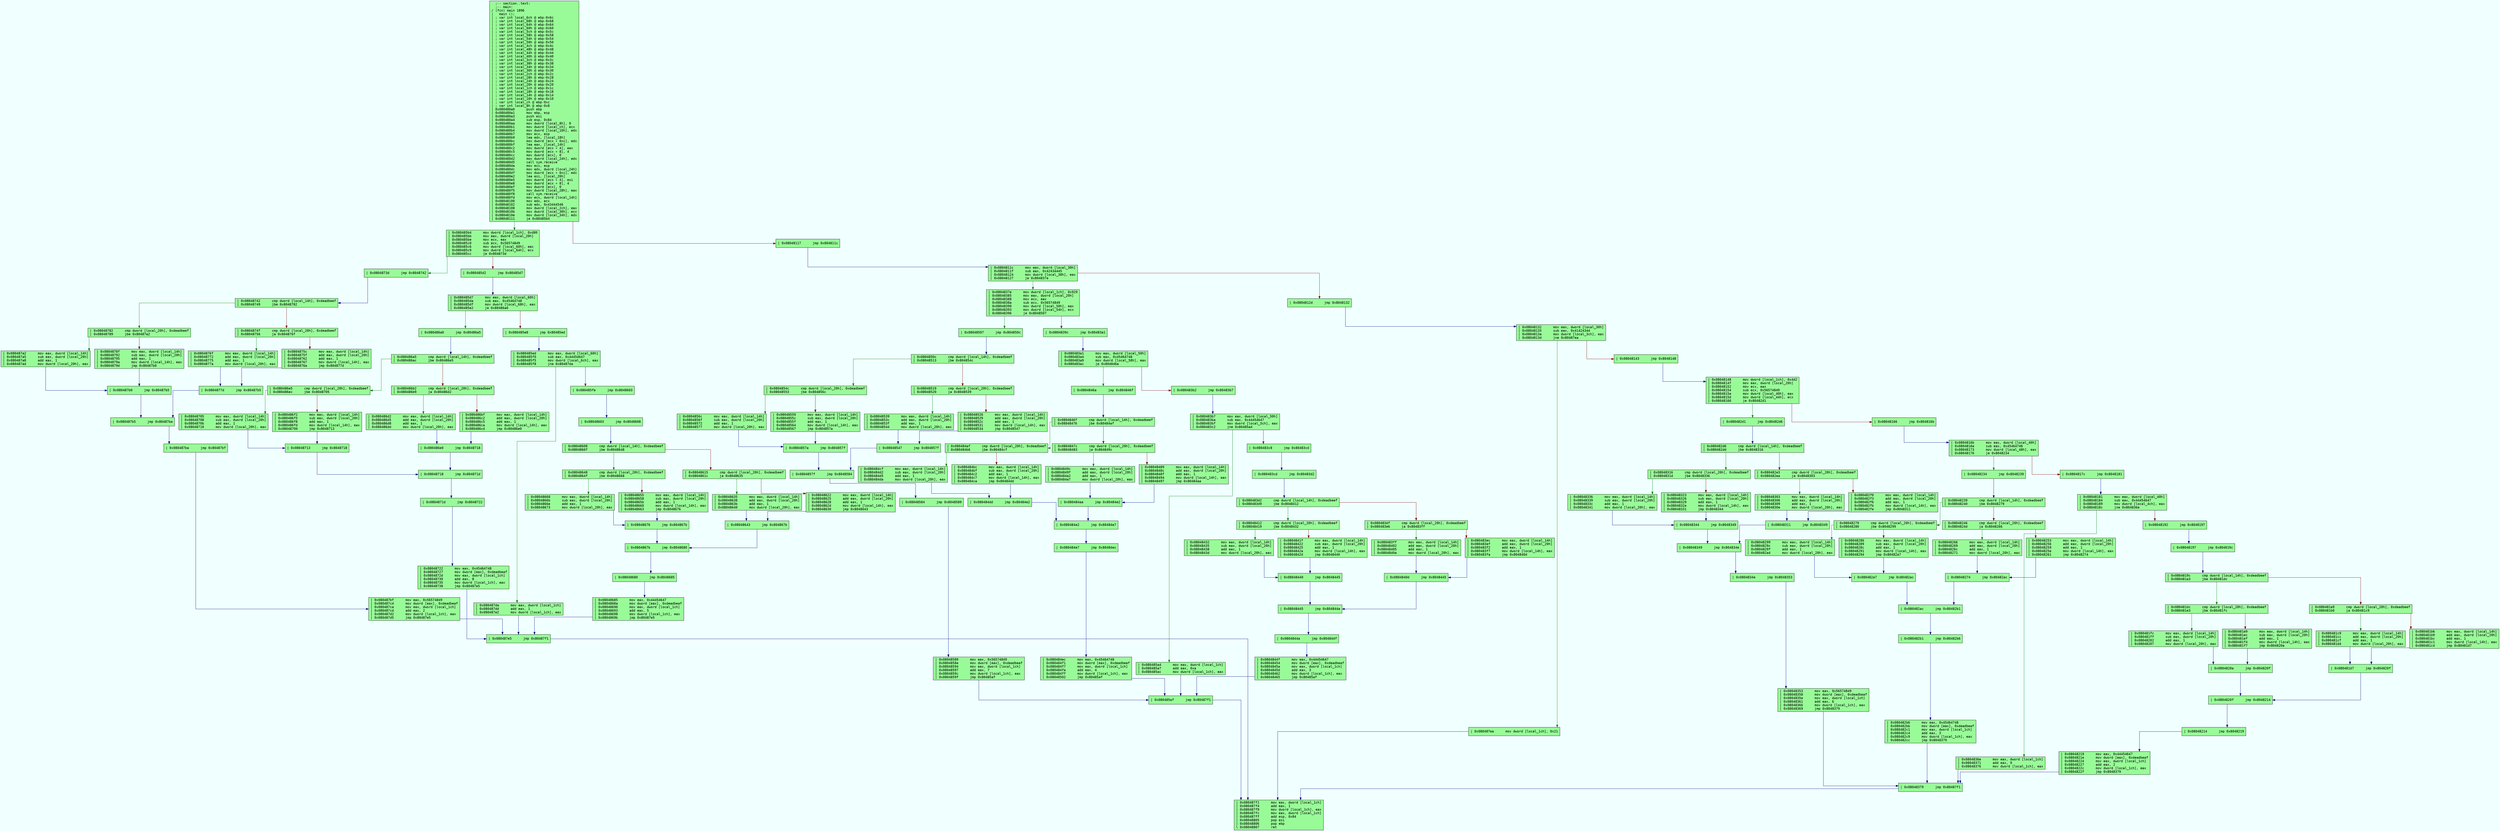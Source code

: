 digraph code {
	graph [bgcolor=azure fontsize=8 fontname="Courier" splines="ortho"];
	node [fillcolor=gray style=filled shape=box];
	edge [arrowhead="normal"];
	"0x080480a0" -> "0x080485b4" [color="#007f00"];
	"0x080480a0" -> "0x08048117" [color="#7f0000"];
	"0x080480a0" [URL="main/0x080480a0", fillcolor="palegreen",color="black", fontname="Courier",label="  ;-- section..text:\l  ;-- main:\l/ (fcn) main 1896\l|   main ();\l| ; var int local_6ch @ ebp-0x6c\l| ; var int local_68h @ ebp-0x68\l| ; var int local_64h @ ebp-0x64\l| ; var int local_60h @ ebp-0x60\l| ; var int local_5ch @ ebp-0x5c\l| ; var int local_58h @ ebp-0x58\l| ; var int local_54h @ ebp-0x54\l| ; var int local_50h @ ebp-0x50\l| ; var int local_4ch @ ebp-0x4c\l| ; var int local_48h @ ebp-0x48\l| ; var int local_44h @ ebp-0x44\l| ; var int local_40h @ ebp-0x40\l| ; var int local_3ch @ ebp-0x3c\l| ; var int local_38h @ ebp-0x38\l| ; var int local_34h @ ebp-0x34\l| ; var int local_30h @ ebp-0x30\l| ; var int local_2ch @ ebp-0x2c\l| ; var int local_28h @ ebp-0x28\l| ; var int local_24h @ ebp-0x24\l| ; var int local_20h @ ebp-0x20\l| ; var int local_1ch @ ebp-0x1c\l| ; var int local_18h @ ebp-0x18\l| ; var int local_14h @ ebp-0x14\l| ; var int local_10h @ ebp-0x10\l| ; var int local_ch @ ebp-0xc\l| ; var int local_8h @ ebp-0x8\l| 0x080480a0      push ebp\l| 0x080480a1      mov ebp, esp\l| 0x080480a3      push esi\l| 0x080480a4      sub esp, 0x84\l| 0x080480aa      mov dword [local_8h], 0\l| 0x080480b1      mov dword [local_ch], ecx\l| 0x080480b4      mov dword [local_10h], edx\l| 0x080480b7      mov ecx, esp\l| 0x080480b9      lea edx, [local_18h]\l| 0x080480bc      mov dword [ecx + 0xc], edx\l| 0x080480bf      lea eax, [local_14h]\l| 0x080480c2      mov dword [ecx + 4], eax\l| 0x080480c5      mov dword [ecx + 8], 4\l| 0x080480cc      mov dword [ecx], 0\l| 0x080480d2      mov dword [local_24h], edx\l| 0x080480d5      call sym.receive\l| 0x080480da      mov ecx, esp\l| 0x080480dc      mov edx, dword [local_24h]\l| 0x080480df      mov dword [ecx + 0xc], edx\l| 0x080480e2      lea esi, [local_20h]\l| 0x080480e5      mov dword [ecx + 4], esi\l| 0x080480e8      mov dword [ecx + 8], 4\l| 0x080480ef      mov dword [ecx], 0\l| 0x080480f5      mov dword [local_28h], eax\l| 0x080480f8      call sym.receive\l| 0x080480fd      mov ecx, dword [local_14h]\l| 0x08048100      mov edx, ecx\l| 0x08048102      sub edx, 0x43444546\l| 0x08048108      mov dword [local_2ch], eax\l| 0x0804810b      mov dword [local_30h], ecx\l| 0x0804810e      mov dword [local_34h], edx\l| 0x08048111      je 0x80485b4\l"]
	"0x08048117" -> "0x0804811c" [color="#00007f"];
	"0x08048117" [URL="main/0x08048117", fillcolor="palegreen",color="black", fontname="Courier",label="| 0x08048117      jmp 0x804811c\l"]
	"0x0804811c" -> "0x0804837e" [color="#007f00"];
	"0x0804811c" -> "0x0804812d" [color="#7f0000"];
	"0x0804811c" [URL="main/0x0804811c", fillcolor="palegreen",color="black", fontname="Courier",label="| 0x0804811c      mov eax, dword [local_30h]\l| 0x0804811f      sub eax, 0x42434445\l| 0x08048124      mov dword [local_38h], eax\l| 0x08048127      je 0x804837e\l"]
	"0x0804812d" -> "0x08048132" [color="#00007f"];
	"0x0804812d" [URL="main/0x0804812d", fillcolor="palegreen",color="black", fontname="Courier",label="| 0x0804812d      jmp 0x8048132\l"]
	"0x08048132" -> "0x080487ea" [color="#007f00"];
	"0x08048132" -> "0x08048143" [color="#7f0000"];
	"0x08048132" [URL="main/0x08048132", fillcolor="palegreen",color="black", fontname="Courier",label="| 0x08048132      mov eax, dword [local_30h]\l| 0x08048135      sub eax, 0x41424344\l| 0x0804813a      mov dword [local_3ch], eax\l| 0x0804813d      jne 0x80487ea\l"]
	"0x08048143" -> "0x08048148" [color="#00007f"];
	"0x08048143" [URL="main/0x08048143", fillcolor="palegreen",color="black", fontname="Courier",label="| 0x08048143      jmp 0x8048148\l"]
	"0x08048148" -> "0x080482d1" [color="#007f00"];
	"0x08048148" -> "0x08048166" [color="#7f0000"];
	"0x08048148" [URL="main/0x08048148", fillcolor="palegreen",color="black", fontname="Courier",label="| 0x08048148      mov dword [local_1ch], 0x4d2\l| 0x0804814f      mov eax, dword [local_20h]\l| 0x08048152      mov ecx, eax\l| 0x08048154      sub ecx, 0x56574849\l| 0x0804815a      mov dword [local_40h], eax\l| 0x0804815d      mov dword [local_44h], ecx\l| 0x08048160      je 0x80482d1\l"]
	"0x08048166" -> "0x0804816b" [color="#00007f"];
	"0x08048166" [URL="main/0x08048166", fillcolor="palegreen",color="black", fontname="Courier",label="| 0x08048166      jmp 0x804816b\l"]
	"0x0804816b" -> "0x08048234" [color="#007f00"];
	"0x0804816b" -> "0x0804817c" [color="#7f0000"];
	"0x0804816b" [URL="main/0x0804816b", fillcolor="palegreen",color="black", fontname="Courier",label="| 0x0804816b      mov eax, dword [local_40h]\l| 0x0804816e      sub eax, 0x45464748\l| 0x08048173      mov dword [local_48h], eax\l| 0x08048176      je 0x8048234\l"]
	"0x0804817c" -> "0x08048181" [color="#00007f"];
	"0x0804817c" [URL="main/0x0804817c", fillcolor="palegreen",color="black", fontname="Courier",label="| 0x0804817c      jmp 0x8048181\l"]
	"0x08048181" -> "0x0804836e" [color="#007f00"];
	"0x08048181" -> "0x08048192" [color="#7f0000"];
	"0x08048181" [URL="main/0x08048181", fillcolor="palegreen",color="black", fontname="Courier",label="| 0x08048181      mov eax, dword [local_40h]\l| 0x08048184      sub eax, 0x44454647\l| 0x08048189      mov dword [local_4ch], eax\l| 0x0804818c      jne 0x804836e\l"]
	"0x08048192" -> "0x08048197" [color="#00007f"];
	"0x08048192" [URL="main/0x08048192", fillcolor="palegreen",color="black", fontname="Courier",label="| 0x08048192      jmp 0x8048197\l"]
	"0x08048197" -> "0x0804819c" [color="#00007f"];
	"0x08048197" [URL="main/0x08048197", fillcolor="palegreen",color="black", fontname="Courier",label="| 0x08048197      jmp 0x804819c\l"]
	"0x0804819c" -> "0x080481dc" [color="#007f00"];
	"0x0804819c" -> "0x080481a9" [color="#7f0000"];
	"0x0804819c" [URL="main/0x0804819c", fillcolor="palegreen",color="black", fontname="Courier",label="| 0x0804819c      cmp dword [local_14h], 0xdeadbeef\l| 0x080481a3      jbe 0x80481dc\l"]
	"0x080481a9" -> "0x080481c9" [color="#007f00"];
	"0x080481a9" -> "0x080481b6" [color="#7f0000"];
	"0x080481a9" [URL="main/0x080481a9", fillcolor="palegreen",color="black", fontname="Courier",label="| 0x080481a9      cmp dword [local_20h], 0xdeadbeef\l| 0x080481b0      ja 0x80481c9\l"]
	"0x080481b6" -> "0x080481d7" [color="#00007f"];
	"0x080481b6" [URL="main/0x080481b6", fillcolor="palegreen",color="black", fontname="Courier",label="| 0x080481b6      mov eax, dword [local_14h]\l| 0x080481b9      add eax, dword [local_20h]\l| 0x080481bc      add eax, 1\l| 0x080481c1      mov dword [local_14h], eax\l| 0x080481c4      jmp 0x80481d7\l"]
	"0x080481c9" -> "0x080481d7" [color="#00007f"];
	"0x080481c9" [URL="main/0x080481c9", fillcolor="palegreen",color="black", fontname="Courier",label="| 0x080481c9      mov eax, dword [local_14h]\l| 0x080481cc      add eax, dword [local_20h]\l| 0x080481cf      add eax, 1\l| 0x080481d4      mov dword [local_20h], eax\l"]
	"0x080481d7" -> "0x0804820f" [color="#00007f"];
	"0x080481d7" [URL="main/0x080481d7", fillcolor="palegreen",color="black", fontname="Courier",label="| 0x080481d7      jmp 0x804820f\l"]
	"0x080481dc" -> "0x080481fc" [color="#007f00"];
	"0x080481dc" -> "0x080481e9" [color="#7f0000"];
	"0x080481dc" [URL="main/0x080481dc", fillcolor="palegreen",color="black", fontname="Courier",label="| 0x080481dc      cmp dword [local_20h], 0xdeadbeef\l| 0x080481e3      jbe 0x80481fc\l"]
	"0x080481e9" -> "0x0804820a" [color="#00007f"];
	"0x080481e9" [URL="main/0x080481e9", fillcolor="palegreen",color="black", fontname="Courier",label="| 0x080481e9      mov eax, dword [local_14h]\l| 0x080481ec      sub eax, dword [local_20h]\l| 0x080481ef      add eax, 1\l| 0x080481f4      mov dword [local_14h], eax\l| 0x080481f7      jmp 0x804820a\l"]
	"0x080481fc" -> "0x0804820a" [color="#00007f"];
	"0x080481fc" [URL="main/0x080481fc", fillcolor="palegreen",color="black", fontname="Courier",label="| 0x080481fc      mov eax, dword [local_14h]\l| 0x080481ff      sub eax, dword [local_20h]\l| 0x08048202      add eax, 1\l| 0x08048207      mov dword [local_20h], eax\l"]
	"0x0804820a" -> "0x0804820f" [color="#00007f"];
	"0x0804820a" [URL="main/0x0804820a", fillcolor="palegreen",color="black", fontname="Courier",label="| 0x0804820a      jmp 0x804820f\l"]
	"0x0804820f" -> "0x08048214" [color="#00007f"];
	"0x0804820f" [URL="main/0x0804820f", fillcolor="palegreen",color="black", fontname="Courier",label="| 0x0804820f      jmp 0x8048214\l"]
	"0x08048214" -> "0x08048219" [color="#00007f"];
	"0x08048214" [URL="main/0x08048214", fillcolor="palegreen",color="black", fontname="Courier",label="| 0x08048214      jmp 0x8048219\l"]
	"0x08048219" -> "0x08048379" [color="#00007f"];
	"0x08048219" [URL="main/0x08048219", fillcolor="palegreen",color="black", fontname="Courier",label="| 0x08048219      mov eax, 0x44454647\l| 0x0804821e      mov dword [eax], 0xdeadbeaf\l| 0x08048224      mov eax, dword [local_1ch]\l| 0x08048227      add eax, 2\l| 0x0804822c      mov dword [local_1ch], eax\l| 0x0804822f      jmp 0x8048379\l"]
	"0x08048234" -> "0x08048239" [color="#00007f"];
	"0x08048234" [URL="main/0x08048234", fillcolor="palegreen",color="black", fontname="Courier",label="| 0x08048234      jmp 0x8048239\l"]
	"0x08048239" -> "0x08048279" [color="#007f00"];
	"0x08048239" -> "0x08048246" [color="#7f0000"];
	"0x08048239" [URL="main/0x08048239", fillcolor="palegreen",color="black", fontname="Courier",label="| 0x08048239      cmp dword [local_14h], 0xdeadbeef\l| 0x08048240      jbe 0x8048279\l"]
	"0x08048246" -> "0x08048266" [color="#007f00"];
	"0x08048246" -> "0x08048253" [color="#7f0000"];
	"0x08048246" [URL="main/0x08048246", fillcolor="palegreen",color="black", fontname="Courier",label="| 0x08048246      cmp dword [local_20h], 0xdeadbeef\l| 0x0804824d      ja 0x8048266\l"]
	"0x08048253" -> "0x08048274" [color="#00007f"];
	"0x08048253" [URL="main/0x08048253", fillcolor="palegreen",color="black", fontname="Courier",label="| 0x08048253      mov eax, dword [local_14h]\l| 0x08048256      add eax, dword [local_20h]\l| 0x08048259      add eax, 1\l| 0x0804825e      mov dword [local_14h], eax\l| 0x08048261      jmp 0x8048274\l"]
	"0x08048266" -> "0x08048274" [color="#00007f"];
	"0x08048266" [URL="main/0x08048266", fillcolor="palegreen",color="black", fontname="Courier",label="| 0x08048266      mov eax, dword [local_14h]\l| 0x08048269      add eax, dword [local_20h]\l| 0x0804826c      add eax, 1\l| 0x08048271      mov dword [local_20h], eax\l"]
	"0x08048274" -> "0x080482ac" [color="#00007f"];
	"0x08048274" [URL="main/0x08048274", fillcolor="palegreen",color="black", fontname="Courier",label="| 0x08048274      jmp 0x80482ac\l"]
	"0x08048279" -> "0x08048299" [color="#007f00"];
	"0x08048279" -> "0x08048286" [color="#7f0000"];
	"0x08048279" [URL="main/0x08048279", fillcolor="palegreen",color="black", fontname="Courier",label="| 0x08048279      cmp dword [local_20h], 0xdeadbeef\l| 0x08048280      jbe 0x8048299\l"]
	"0x08048286" -> "0x080482a7" [color="#00007f"];
	"0x08048286" [URL="main/0x08048286", fillcolor="palegreen",color="black", fontname="Courier",label="| 0x08048286      mov eax, dword [local_14h]\l| 0x08048289      sub eax, dword [local_20h]\l| 0x0804828c      add eax, 1\l| 0x08048291      mov dword [local_14h], eax\l| 0x08048294      jmp 0x80482a7\l"]
	"0x08048299" -> "0x080482a7" [color="#00007f"];
	"0x08048299" [URL="main/0x08048299", fillcolor="palegreen",color="black", fontname="Courier",label="| 0x08048299      mov eax, dword [local_14h]\l| 0x0804829c      sub eax, dword [local_20h]\l| 0x0804829f      add eax, 1\l| 0x080482a4      mov dword [local_20h], eax\l"]
	"0x080482a7" -> "0x080482ac" [color="#00007f"];
	"0x080482a7" [URL="main/0x080482a7", fillcolor="palegreen",color="black", fontname="Courier",label="| 0x080482a7      jmp 0x80482ac\l"]
	"0x080482ac" -> "0x080482b1" [color="#00007f"];
	"0x080482ac" [URL="main/0x080482ac", fillcolor="palegreen",color="black", fontname="Courier",label="| 0x080482ac      jmp 0x80482b1\l"]
	"0x080482b1" -> "0x080482b6" [color="#00007f"];
	"0x080482b1" [URL="main/0x080482b1", fillcolor="palegreen",color="black", fontname="Courier",label="| 0x080482b1      jmp 0x80482b6\l"]
	"0x080482b6" -> "0x08048379" [color="#00007f"];
	"0x080482b6" [URL="main/0x080482b6", fillcolor="palegreen",color="black", fontname="Courier",label="| 0x080482b6      mov eax, 0x45464748\l| 0x080482bb      mov dword [eax], 0xdeadbeaf\l| 0x080482c1      mov eax, dword [local_1ch]\l| 0x080482c4      add eax, 3\l| 0x080482c9      mov dword [local_1ch], eax\l| 0x080482cc      jmp 0x8048379\l"]
	"0x080482d1" -> "0x080482d6" [color="#00007f"];
	"0x080482d1" [URL="main/0x080482d1", fillcolor="palegreen",color="black", fontname="Courier",label="| 0x080482d1      jmp 0x80482d6\l"]
	"0x080482d6" -> "0x08048316" [color="#007f00"];
	"0x080482d6" -> "0x080482e3" [color="#7f0000"];
	"0x080482d6" [URL="main/0x080482d6", fillcolor="palegreen",color="black", fontname="Courier",label="| 0x080482d6      cmp dword [local_14h], 0xdeadbeef\l| 0x080482dd      jbe 0x8048316\l"]
	"0x080482e3" -> "0x08048303" [color="#007f00"];
	"0x080482e3" -> "0x080482f0" [color="#7f0000"];
	"0x080482e3" [URL="main/0x080482e3", fillcolor="palegreen",color="black", fontname="Courier",label="| 0x080482e3      cmp dword [local_20h], 0xdeadbeef\l| 0x080482ea      ja 0x8048303\l"]
	"0x080482f0" -> "0x08048311" [color="#00007f"];
	"0x080482f0" [URL="main/0x080482f0", fillcolor="palegreen",color="black", fontname="Courier",label="| 0x080482f0      mov eax, dword [local_14h]\l| 0x080482f3      add eax, dword [local_20h]\l| 0x080482f6      add eax, 1\l| 0x080482fb      mov dword [local_14h], eax\l| 0x080482fe      jmp 0x8048311\l"]
	"0x08048303" -> "0x08048311" [color="#00007f"];
	"0x08048303" [URL="main/0x08048303", fillcolor="palegreen",color="black", fontname="Courier",label="| 0x08048303      mov eax, dword [local_14h]\l| 0x08048306      add eax, dword [local_20h]\l| 0x08048309      add eax, 1\l| 0x0804830e      mov dword [local_20h], eax\l"]
	"0x08048311" -> "0x08048349" [color="#00007f"];
	"0x08048311" [URL="main/0x08048311", fillcolor="palegreen",color="black", fontname="Courier",label="| 0x08048311      jmp 0x8048349\l"]
	"0x08048316" -> "0x08048336" [color="#007f00"];
	"0x08048316" -> "0x08048323" [color="#7f0000"];
	"0x08048316" [URL="main/0x08048316", fillcolor="palegreen",color="black", fontname="Courier",label="| 0x08048316      cmp dword [local_20h], 0xdeadbeef\l| 0x0804831d      jbe 0x8048336\l"]
	"0x08048323" -> "0x08048344" [color="#00007f"];
	"0x08048323" [URL="main/0x08048323", fillcolor="palegreen",color="black", fontname="Courier",label="| 0x08048323      mov eax, dword [local_14h]\l| 0x08048326      sub eax, dword [local_20h]\l| 0x08048329      add eax, 1\l| 0x0804832e      mov dword [local_14h], eax\l| 0x08048331      jmp 0x8048344\l"]
	"0x08048336" -> "0x08048344" [color="#00007f"];
	"0x08048336" [URL="main/0x08048336", fillcolor="palegreen",color="black", fontname="Courier",label="| 0x08048336      mov eax, dword [local_14h]\l| 0x08048339      sub eax, dword [local_20h]\l| 0x0804833c      add eax, 1\l| 0x08048341      mov dword [local_20h], eax\l"]
	"0x08048344" -> "0x08048349" [color="#00007f"];
	"0x08048344" [URL="main/0x08048344", fillcolor="palegreen",color="black", fontname="Courier",label="| 0x08048344      jmp 0x8048349\l"]
	"0x08048349" -> "0x0804834e" [color="#00007f"];
	"0x08048349" [URL="main/0x08048349", fillcolor="palegreen",color="black", fontname="Courier",label="| 0x08048349      jmp 0x804834e\l"]
	"0x0804834e" -> "0x08048353" [color="#00007f"];
	"0x0804834e" [URL="main/0x0804834e", fillcolor="palegreen",color="black", fontname="Courier",label="| 0x0804834e      jmp 0x8048353\l"]
	"0x08048353" -> "0x08048379" [color="#00007f"];
	"0x08048353" [URL="main/0x08048353", fillcolor="palegreen",color="black", fontname="Courier",label="| 0x08048353      mov eax, 0x56574849\l| 0x08048358      mov dword [eax], 0xdeadbeaf\l| 0x0804835e      mov eax, dword [local_1ch]\l| 0x08048361      add eax, 6\l| 0x08048366      mov dword [local_1ch], eax\l| 0x08048369      jmp 0x8048379\l"]
	"0x0804836e" -> "0x08048379" [color="#00007f"];
	"0x0804836e" [URL="main/0x0804836e", fillcolor="palegreen",color="black", fontname="Courier",label="| 0x0804836e      mov eax, dword [local_1ch]\l| 0x08048371      add eax, 9\l| 0x08048376      mov dword [local_1ch], eax\l"]
	"0x08048379" -> "0x080487f1" [color="#00007f"];
	"0x08048379" [URL="main/0x08048379", fillcolor="palegreen",color="black", fontname="Courier",label="| 0x08048379      jmp 0x80487f1\l"]
	"0x0804837e" -> "0x08048507" [color="#007f00"];
	"0x0804837e" -> "0x0804839c" [color="#7f0000"];
	"0x0804837e" [URL="main/0x0804837e", fillcolor="palegreen",color="black", fontname="Courier",label="| 0x0804837e      mov dword [local_1ch], 0x929\l| 0x08048385      mov eax, dword [local_20h]\l| 0x08048388      mov ecx, eax\l| 0x0804838a      sub ecx, 0x56574849\l| 0x08048390      mov dword [local_50h], eax\l| 0x08048393      mov dword [local_54h], ecx\l| 0x08048396      je 0x8048507\l"]
	"0x0804839c" -> "0x080483a1" [color="#00007f"];
	"0x0804839c" [URL="main/0x0804839c", fillcolor="palegreen",color="black", fontname="Courier",label="| 0x0804839c      jmp 0x80483a1\l"]
	"0x080483a1" -> "0x0804846a" [color="#007f00"];
	"0x080483a1" -> "0x080483b2" [color="#7f0000"];
	"0x080483a1" [URL="main/0x080483a1", fillcolor="palegreen",color="black", fontname="Courier",label="| 0x080483a1      mov eax, dword [local_50h]\l| 0x080483a4      sub eax, 0x45464748\l| 0x080483a9      mov dword [local_58h], eax\l| 0x080483ac      je 0x804846a\l"]
	"0x080483b2" -> "0x080483b7" [color="#00007f"];
	"0x080483b2" [URL="main/0x080483b2", fillcolor="palegreen",color="black", fontname="Courier",label="| 0x080483b2      jmp 0x80483b7\l"]
	"0x080483b7" -> "0x080485a4" [color="#007f00"];
	"0x080483b7" -> "0x080483c8" [color="#7f0000"];
	"0x080483b7" [URL="main/0x080483b7", fillcolor="palegreen",color="black", fontname="Courier",label="| 0x080483b7      mov eax, dword [local_50h]\l| 0x080483ba      sub eax, 0x44454647\l| 0x080483bf      mov dword [local_5ch], eax\l| 0x080483c2      jne 0x80485a4\l"]
	"0x080483c8" -> "0x080483cd" [color="#00007f"];
	"0x080483c8" [URL="main/0x080483c8", fillcolor="palegreen",color="black", fontname="Courier",label="| 0x080483c8      jmp 0x80483cd\l"]
	"0x080483cd" -> "0x080483d2" [color="#00007f"];
	"0x080483cd" [URL="main/0x080483cd", fillcolor="palegreen",color="black", fontname="Courier",label="| 0x080483cd      jmp 0x80483d2\l"]
	"0x080483d2" -> "0x08048412" [color="#007f00"];
	"0x080483d2" -> "0x080483df" [color="#7f0000"];
	"0x080483d2" [URL="main/0x080483d2", fillcolor="palegreen",color="black", fontname="Courier",label="| 0x080483d2      cmp dword [local_14h], 0xdeadbeef\l| 0x080483d9      jbe 0x8048412\l"]
	"0x080483df" -> "0x080483ff" [color="#007f00"];
	"0x080483df" -> "0x080483ec" [color="#7f0000"];
	"0x080483df" [URL="main/0x080483df", fillcolor="palegreen",color="black", fontname="Courier",label="| 0x080483df      cmp dword [local_20h], 0xdeadbeef\l| 0x080483e6      ja 0x80483ff\l"]
	"0x080483ec" -> "0x0804840d" [color="#00007f"];
	"0x080483ec" [URL="main/0x080483ec", fillcolor="palegreen",color="black", fontname="Courier",label="| 0x080483ec      mov eax, dword [local_14h]\l| 0x080483ef      add eax, dword [local_20h]\l| 0x080483f2      add eax, 1\l| 0x080483f7      mov dword [local_14h], eax\l| 0x080483fa      jmp 0x804840d\l"]
	"0x080483ff" -> "0x0804840d" [color="#00007f"];
	"0x080483ff" [URL="main/0x080483ff", fillcolor="palegreen",color="black", fontname="Courier",label="| 0x080483ff      mov eax, dword [local_14h]\l| 0x08048402      add eax, dword [local_20h]\l| 0x08048405      add eax, 1\l| 0x0804840a      mov dword [local_20h], eax\l"]
	"0x0804840d" -> "0x08048445" [color="#00007f"];
	"0x0804840d" [URL="main/0x0804840d", fillcolor="palegreen",color="black", fontname="Courier",label="| 0x0804840d      jmp 0x8048445\l"]
	"0x08048412" -> "0x08048432" [color="#007f00"];
	"0x08048412" -> "0x0804841f" [color="#7f0000"];
	"0x08048412" [URL="main/0x08048412", fillcolor="palegreen",color="black", fontname="Courier",label="| 0x08048412      cmp dword [local_20h], 0xdeadbeef\l| 0x08048419      jbe 0x8048432\l"]
	"0x0804841f" -> "0x08048440" [color="#00007f"];
	"0x0804841f" [URL="main/0x0804841f", fillcolor="palegreen",color="black", fontname="Courier",label="| 0x0804841f      mov eax, dword [local_14h]\l| 0x08048422      sub eax, dword [local_20h]\l| 0x08048425      add eax, 1\l| 0x0804842a      mov dword [local_14h], eax\l| 0x0804842d      jmp 0x8048440\l"]
	"0x08048432" -> "0x08048440" [color="#00007f"];
	"0x08048432" [URL="main/0x08048432", fillcolor="palegreen",color="black", fontname="Courier",label="| 0x08048432      mov eax, dword [local_14h]\l| 0x08048435      sub eax, dword [local_20h]\l| 0x08048438      add eax, 1\l| 0x0804843d      mov dword [local_20h], eax\l"]
	"0x08048440" -> "0x08048445" [color="#00007f"];
	"0x08048440" [URL="main/0x08048440", fillcolor="palegreen",color="black", fontname="Courier",label="| 0x08048440      jmp 0x8048445\l"]
	"0x08048445" -> "0x0804844a" [color="#00007f"];
	"0x08048445" [URL="main/0x08048445", fillcolor="palegreen",color="black", fontname="Courier",label="| 0x08048445      jmp 0x804844a\l"]
	"0x0804844a" -> "0x0804844f" [color="#00007f"];
	"0x0804844a" [URL="main/0x0804844a", fillcolor="palegreen",color="black", fontname="Courier",label="| 0x0804844a      jmp 0x804844f\l"]
	"0x0804844f" -> "0x080485af" [color="#00007f"];
	"0x0804844f" [URL="main/0x0804844f", fillcolor="palegreen",color="black", fontname="Courier",label="| 0x0804844f      mov eax, 0x44454647\l| 0x08048454      mov dword [eax], 0xdeadbeaf\l| 0x0804845a      mov eax, dword [local_1ch]\l| 0x0804845d      add eax, 3\l| 0x08048462      mov dword [local_1ch], eax\l| 0x08048465      jmp 0x80485af\l"]
	"0x0804846a" -> "0x0804846f" [color="#00007f"];
	"0x0804846a" [URL="main/0x0804846a", fillcolor="palegreen",color="black", fontname="Courier",label="| 0x0804846a      jmp 0x804846f\l"]
	"0x0804846f" -> "0x080484af" [color="#007f00"];
	"0x0804846f" -> "0x0804847c" [color="#7f0000"];
	"0x0804846f" [URL="main/0x0804846f", fillcolor="palegreen",color="black", fontname="Courier",label="| 0x0804846f      cmp dword [local_14h], 0xdeadbeef\l| 0x08048476      jbe 0x80484af\l"]
	"0x0804847c" -> "0x0804849c" [color="#007f00"];
	"0x0804847c" -> "0x08048489" [color="#7f0000"];
	"0x0804847c" [URL="main/0x0804847c", fillcolor="palegreen",color="black", fontname="Courier",label="| 0x0804847c      cmp dword [local_20h], 0xdeadbeef\l| 0x08048483      ja 0x804849c\l"]
	"0x08048489" -> "0x080484aa" [color="#00007f"];
	"0x08048489" [URL="main/0x08048489", fillcolor="palegreen",color="black", fontname="Courier",label="| 0x08048489      mov eax, dword [local_14h]\l| 0x0804848c      add eax, dword [local_20h]\l| 0x0804848f      add eax, 1\l| 0x08048494      mov dword [local_14h], eax\l| 0x08048497      jmp 0x80484aa\l"]
	"0x0804849c" -> "0x080484aa" [color="#00007f"];
	"0x0804849c" [URL="main/0x0804849c", fillcolor="palegreen",color="black", fontname="Courier",label="| 0x0804849c      mov eax, dword [local_14h]\l| 0x0804849f      add eax, dword [local_20h]\l| 0x080484a2      add eax, 1\l| 0x080484a7      mov dword [local_20h], eax\l"]
	"0x080484aa" -> "0x080484e2" [color="#00007f"];
	"0x080484aa" [URL="main/0x080484aa", fillcolor="palegreen",color="black", fontname="Courier",label="| 0x080484aa      jmp 0x80484e2\l"]
	"0x080484af" -> "0x080484cf" [color="#007f00"];
	"0x080484af" -> "0x080484bc" [color="#7f0000"];
	"0x080484af" [URL="main/0x080484af", fillcolor="palegreen",color="black", fontname="Courier",label="| 0x080484af      cmp dword [local_20h], 0xdeadbeef\l| 0x080484b6      jbe 0x80484cf\l"]
	"0x080484bc" -> "0x080484dd" [color="#00007f"];
	"0x080484bc" [URL="main/0x080484bc", fillcolor="palegreen",color="black", fontname="Courier",label="| 0x080484bc      mov eax, dword [local_14h]\l| 0x080484bf      sub eax, dword [local_20h]\l| 0x080484c2      add eax, 1\l| 0x080484c7      mov dword [local_14h], eax\l| 0x080484ca      jmp 0x80484dd\l"]
	"0x080484cf" -> "0x080484dd" [color="#00007f"];
	"0x080484cf" [URL="main/0x080484cf", fillcolor="palegreen",color="black", fontname="Courier",label="| 0x080484cf      mov eax, dword [local_14h]\l| 0x080484d2      sub eax, dword [local_20h]\l| 0x080484d5      add eax, 1\l| 0x080484da      mov dword [local_20h], eax\l"]
	"0x080484dd" -> "0x080484e2" [color="#00007f"];
	"0x080484dd" [URL="main/0x080484dd", fillcolor="palegreen",color="black", fontname="Courier",label="| 0x080484dd      jmp 0x80484e2\l"]
	"0x080484e2" -> "0x080484e7" [color="#00007f"];
	"0x080484e2" [URL="main/0x080484e2", fillcolor="palegreen",color="black", fontname="Courier",label="| 0x080484e2      jmp 0x80484e7\l"]
	"0x080484e7" -> "0x080484ec" [color="#00007f"];
	"0x080484e7" [URL="main/0x080484e7", fillcolor="palegreen",color="black", fontname="Courier",label="| 0x080484e7      jmp 0x80484ec\l"]
	"0x080484ec" -> "0x080485af" [color="#00007f"];
	"0x080484ec" [URL="main/0x080484ec", fillcolor="palegreen",color="black", fontname="Courier",label="| 0x080484ec      mov eax, 0x45464748\l| 0x080484f1      mov dword [eax], 0xdeadbeaf\l| 0x080484f7      mov eax, dword [local_1ch]\l| 0x080484fa      add eax, 4\l| 0x080484ff      mov dword [local_1ch], eax\l| 0x08048502      jmp 0x80485af\l"]
	"0x08048507" -> "0x0804850c" [color="#00007f"];
	"0x08048507" [URL="main/0x08048507", fillcolor="palegreen",color="black", fontname="Courier",label="| 0x08048507      jmp 0x804850c\l"]
	"0x0804850c" -> "0x0804854c" [color="#007f00"];
	"0x0804850c" -> "0x08048519" [color="#7f0000"];
	"0x0804850c" [URL="main/0x0804850c", fillcolor="palegreen",color="black", fontname="Courier",label="| 0x0804850c      cmp dword [local_14h], 0xdeadbeef\l| 0x08048513      jbe 0x804854c\l"]
	"0x08048519" -> "0x08048539" [color="#007f00"];
	"0x08048519" -> "0x08048526" [color="#7f0000"];
	"0x08048519" [URL="main/0x08048519", fillcolor="palegreen",color="black", fontname="Courier",label="| 0x08048519      cmp dword [local_20h], 0xdeadbeef\l| 0x08048520      ja 0x8048539\l"]
	"0x08048526" -> "0x08048547" [color="#00007f"];
	"0x08048526" [URL="main/0x08048526", fillcolor="palegreen",color="black", fontname="Courier",label="| 0x08048526      mov eax, dword [local_14h]\l| 0x08048529      add eax, dword [local_20h]\l| 0x0804852c      add eax, 1\l| 0x08048531      mov dword [local_14h], eax\l| 0x08048534      jmp 0x8048547\l"]
	"0x08048539" -> "0x08048547" [color="#00007f"];
	"0x08048539" [URL="main/0x08048539", fillcolor="palegreen",color="black", fontname="Courier",label="| 0x08048539      mov eax, dword [local_14h]\l| 0x0804853c      add eax, dword [local_20h]\l| 0x0804853f      add eax, 1\l| 0x08048544      mov dword [local_20h], eax\l"]
	"0x08048547" -> "0x0804857f" [color="#00007f"];
	"0x08048547" [URL="main/0x08048547", fillcolor="palegreen",color="black", fontname="Courier",label="| 0x08048547      jmp 0x804857f\l"]
	"0x0804854c" -> "0x0804856c" [color="#007f00"];
	"0x0804854c" -> "0x08048559" [color="#7f0000"];
	"0x0804854c" [URL="main/0x0804854c", fillcolor="palegreen",color="black", fontname="Courier",label="| 0x0804854c      cmp dword [local_20h], 0xdeadbeef\l| 0x08048553      jbe 0x804856c\l"]
	"0x08048559" -> "0x0804857a" [color="#00007f"];
	"0x08048559" [URL="main/0x08048559", fillcolor="palegreen",color="black", fontname="Courier",label="| 0x08048559      mov eax, dword [local_14h]\l| 0x0804855c      sub eax, dword [local_20h]\l| 0x0804855f      add eax, 1\l| 0x08048564      mov dword [local_14h], eax\l| 0x08048567      jmp 0x804857a\l"]
	"0x0804856c" -> "0x0804857a" [color="#00007f"];
	"0x0804856c" [URL="main/0x0804856c", fillcolor="palegreen",color="black", fontname="Courier",label="| 0x0804856c      mov eax, dword [local_14h]\l| 0x0804856f      sub eax, dword [local_20h]\l| 0x08048572      add eax, 1\l| 0x08048577      mov dword [local_20h], eax\l"]
	"0x0804857a" -> "0x0804857f" [color="#00007f"];
	"0x0804857a" [URL="main/0x0804857a", fillcolor="palegreen",color="black", fontname="Courier",label="| 0x0804857a      jmp 0x804857f\l"]
	"0x0804857f" -> "0x08048584" [color="#00007f"];
	"0x0804857f" [URL="main/0x0804857f", fillcolor="palegreen",color="black", fontname="Courier",label="| 0x0804857f      jmp 0x8048584\l"]
	"0x08048584" -> "0x08048589" [color="#00007f"];
	"0x08048584" [URL="main/0x08048584", fillcolor="palegreen",color="black", fontname="Courier",label="| 0x08048584      jmp 0x8048589\l"]
	"0x08048589" -> "0x080485af" [color="#00007f"];
	"0x08048589" [URL="main/0x08048589", fillcolor="palegreen",color="black", fontname="Courier",label="| 0x08048589      mov eax, 0x56574849\l| 0x0804858e      mov dword [eax], 0xdeadbeaf\l| 0x08048594      mov eax, dword [local_1ch]\l| 0x08048597      add eax, 7\l| 0x0804859c      mov dword [local_1ch], eax\l| 0x0804859f      jmp 0x80485af\l"]
	"0x080485a4" -> "0x080485af" [color="#00007f"];
	"0x080485a4" [URL="main/0x080485a4", fillcolor="palegreen",color="black", fontname="Courier",label="| 0x080485a4      mov eax, dword [local_1ch]\l| 0x080485a7      add eax, 0xa\l| 0x080485ac      mov dword [local_1ch], eax\l"]
	"0x080485af" -> "0x080487f1" [color="#00007f"];
	"0x080485af" [URL="main/0x080485af", fillcolor="palegreen",color="black", fontname="Courier",label="| 0x080485af      jmp 0x80487f1\l"]
	"0x080485b4" -> "0x0804873d" [color="#007f00"];
	"0x080485b4" -> "0x080485d2" [color="#7f0000"];
	"0x080485b4" [URL="main/0x080485b4", fillcolor="palegreen",color="black", fontname="Courier",label="| 0x080485b4      mov dword [local_1ch], 0xd80\l| 0x080485bb      mov eax, dword [local_20h]\l| 0x080485be      mov ecx, eax\l| 0x080485c0      sub ecx, 0x56574849\l| 0x080485c6      mov dword [local_60h], eax\l| 0x080485c9      mov dword [local_64h], ecx\l| 0x080485cc      je 0x804873d\l"]
	"0x080485d2" -> "0x080485d7" [color="#00007f"];
	"0x080485d2" [URL="main/0x080485d2", fillcolor="palegreen",color="black", fontname="Courier",label="| 0x080485d2      jmp 0x80485d7\l"]
	"0x080485d7" -> "0x080486a0" [color="#007f00"];
	"0x080485d7" -> "0x080485e8" [color="#7f0000"];
	"0x080485d7" [URL="main/0x080485d7", fillcolor="palegreen",color="black", fontname="Courier",label="| 0x080485d7      mov eax, dword [local_60h]\l| 0x080485da      sub eax, 0x45464748\l| 0x080485df      mov dword [local_68h], eax\l| 0x080485e2      je 0x80486a0\l"]
	"0x080485e8" -> "0x080485ed" [color="#00007f"];
	"0x080485e8" [URL="main/0x080485e8", fillcolor="palegreen",color="black", fontname="Courier",label="| 0x080485e8      jmp 0x80485ed\l"]
	"0x080485ed" -> "0x080487da" [color="#007f00"];
	"0x080485ed" -> "0x080485fe" [color="#7f0000"];
	"0x080485ed" [URL="main/0x080485ed", fillcolor="palegreen",color="black", fontname="Courier",label="| 0x080485ed      mov eax, dword [local_60h]\l| 0x080485f0      sub eax, 0x44454647\l| 0x080485f5      mov dword [local_6ch], eax\l| 0x080485f8      jne 0x80487da\l"]
	"0x080485fe" -> "0x08048603" [color="#00007f"];
	"0x080485fe" [URL="main/0x080485fe", fillcolor="palegreen",color="black", fontname="Courier",label="| 0x080485fe      jmp 0x8048603\l"]
	"0x08048603" -> "0x08048608" [color="#00007f"];
	"0x08048603" [URL="main/0x08048603", fillcolor="palegreen",color="black", fontname="Courier",label="| 0x08048603      jmp 0x8048608\l"]
	"0x08048608" -> "0x08048648" [color="#007f00"];
	"0x08048608" -> "0x08048615" [color="#7f0000"];
	"0x08048608" [URL="main/0x08048608", fillcolor="palegreen",color="black", fontname="Courier",label="| 0x08048608      cmp dword [local_14h], 0xdeadbeef\l| 0x0804860f      jbe 0x8048648\l"]
	"0x08048615" -> "0x08048635" [color="#007f00"];
	"0x08048615" -> "0x08048622" [color="#7f0000"];
	"0x08048615" [URL="main/0x08048615", fillcolor="palegreen",color="black", fontname="Courier",label="| 0x08048615      cmp dword [local_20h], 0xdeadbeef\l| 0x0804861c      ja 0x8048635\l"]
	"0x08048622" -> "0x08048643" [color="#00007f"];
	"0x08048622" [URL="main/0x08048622", fillcolor="palegreen",color="black", fontname="Courier",label="| 0x08048622      mov eax, dword [local_14h]\l| 0x08048625      add eax, dword [local_20h]\l| 0x08048628      add eax, 1\l| 0x0804862d      mov dword [local_14h], eax\l| 0x08048630      jmp 0x8048643\l"]
	"0x08048635" -> "0x08048643" [color="#00007f"];
	"0x08048635" [URL="main/0x08048635", fillcolor="palegreen",color="black", fontname="Courier",label="| 0x08048635      mov eax, dword [local_14h]\l| 0x08048638      add eax, dword [local_20h]\l| 0x0804863b      add eax, 1\l| 0x08048640      mov dword [local_20h], eax\l"]
	"0x08048643" -> "0x0804867b" [color="#00007f"];
	"0x08048643" [URL="main/0x08048643", fillcolor="palegreen",color="black", fontname="Courier",label="| 0x08048643      jmp 0x804867b\l"]
	"0x08048648" -> "0x08048668" [color="#007f00"];
	"0x08048648" -> "0x08048655" [color="#7f0000"];
	"0x08048648" [URL="main/0x08048648", fillcolor="palegreen",color="black", fontname="Courier",label="| 0x08048648      cmp dword [local_20h], 0xdeadbeef\l| 0x0804864f      jbe 0x8048668\l"]
	"0x08048655" -> "0x08048676" [color="#00007f"];
	"0x08048655" [URL="main/0x08048655", fillcolor="palegreen",color="black", fontname="Courier",label="| 0x08048655      mov eax, dword [local_14h]\l| 0x08048658      sub eax, dword [local_20h]\l| 0x0804865b      add eax, 1\l| 0x08048660      mov dword [local_14h], eax\l| 0x08048663      jmp 0x8048676\l"]
	"0x08048668" -> "0x08048676" [color="#00007f"];
	"0x08048668" [URL="main/0x08048668", fillcolor="palegreen",color="black", fontname="Courier",label="| 0x08048668      mov eax, dword [local_14h]\l| 0x0804866b      sub eax, dword [local_20h]\l| 0x0804866e      add eax, 1\l| 0x08048673      mov dword [local_20h], eax\l"]
	"0x08048676" -> "0x0804867b" [color="#00007f"];
	"0x08048676" [URL="main/0x08048676", fillcolor="palegreen",color="black", fontname="Courier",label="| 0x08048676      jmp 0x804867b\l"]
	"0x0804867b" -> "0x08048680" [color="#00007f"];
	"0x0804867b" [URL="main/0x0804867b", fillcolor="palegreen",color="black", fontname="Courier",label="| 0x0804867b      jmp 0x8048680\l"]
	"0x08048680" -> "0x08048685" [color="#00007f"];
	"0x08048680" [URL="main/0x08048680", fillcolor="palegreen",color="black", fontname="Courier",label="| 0x08048680      jmp 0x8048685\l"]
	"0x08048685" -> "0x080487e5" [color="#00007f"];
	"0x08048685" [URL="main/0x08048685", fillcolor="palegreen",color="black", fontname="Courier",label="| 0x08048685      mov eax, 0x44454647\l| 0x0804868a      mov dword [eax], 0xdeadbeaf\l| 0x08048690      mov eax, dword [local_1ch]\l| 0x08048693      add eax, 5\l| 0x08048698      mov dword [local_1ch], eax\l| 0x0804869b      jmp 0x80487e5\l"]
	"0x080486a0" -> "0x080486a5" [color="#00007f"];
	"0x080486a0" [URL="main/0x080486a0", fillcolor="palegreen",color="black", fontname="Courier",label="| 0x080486a0      jmp 0x80486a5\l"]
	"0x080486a5" -> "0x080486e5" [color="#007f00"];
	"0x080486a5" -> "0x080486b2" [color="#7f0000"];
	"0x080486a5" [URL="main/0x080486a5", fillcolor="palegreen",color="black", fontname="Courier",label="| 0x080486a5      cmp dword [local_14h], 0xdeadbeef\l| 0x080486ac      jbe 0x80486e5\l"]
	"0x080486b2" -> "0x080486d2" [color="#007f00"];
	"0x080486b2" -> "0x080486bf" [color="#7f0000"];
	"0x080486b2" [URL="main/0x080486b2", fillcolor="palegreen",color="black", fontname="Courier",label="| 0x080486b2      cmp dword [local_20h], 0xdeadbeef\l| 0x080486b9      ja 0x80486d2\l"]
	"0x080486bf" -> "0x080486e0" [color="#00007f"];
	"0x080486bf" [URL="main/0x080486bf", fillcolor="palegreen",color="black", fontname="Courier",label="| 0x080486bf      mov eax, dword [local_14h]\l| 0x080486c2      add eax, dword [local_20h]\l| 0x080486c5      add eax, 1\l| 0x080486ca      mov dword [local_14h], eax\l| 0x080486cd      jmp 0x80486e0\l"]
	"0x080486d2" -> "0x080486e0" [color="#00007f"];
	"0x080486d2" [URL="main/0x080486d2", fillcolor="palegreen",color="black", fontname="Courier",label="| 0x080486d2      mov eax, dword [local_14h]\l| 0x080486d5      add eax, dword [local_20h]\l| 0x080486d8      add eax, 1\l| 0x080486dd      mov dword [local_20h], eax\l"]
	"0x080486e0" -> "0x08048718" [color="#00007f"];
	"0x080486e0" [URL="main/0x080486e0", fillcolor="palegreen",color="black", fontname="Courier",label="| 0x080486e0      jmp 0x8048718\l"]
	"0x080486e5" -> "0x08048705" [color="#007f00"];
	"0x080486e5" -> "0x080486f2" [color="#7f0000"];
	"0x080486e5" [URL="main/0x080486e5", fillcolor="palegreen",color="black", fontname="Courier",label="| 0x080486e5      cmp dword [local_20h], 0xdeadbeef\l| 0x080486ec      jbe 0x8048705\l"]
	"0x080486f2" -> "0x08048713" [color="#00007f"];
	"0x080486f2" [URL="main/0x080486f2", fillcolor="palegreen",color="black", fontname="Courier",label="| 0x080486f2      mov eax, dword [local_14h]\l| 0x080486f5      sub eax, dword [local_20h]\l| 0x080486f8      add eax, 1\l| 0x080486fd      mov dword [local_14h], eax\l| 0x08048700      jmp 0x8048713\l"]
	"0x08048705" -> "0x08048713" [color="#00007f"];
	"0x08048705" [URL="main/0x08048705", fillcolor="palegreen",color="black", fontname="Courier",label="| 0x08048705      mov eax, dword [local_14h]\l| 0x08048708      sub eax, dword [local_20h]\l| 0x0804870b      add eax, 1\l| 0x08048710      mov dword [local_20h], eax\l"]
	"0x08048713" -> "0x08048718" [color="#00007f"];
	"0x08048713" [URL="main/0x08048713", fillcolor="palegreen",color="black", fontname="Courier",label="| 0x08048713      jmp 0x8048718\l"]
	"0x08048718" -> "0x0804871d" [color="#00007f"];
	"0x08048718" [URL="main/0x08048718", fillcolor="palegreen",color="black", fontname="Courier",label="| 0x08048718      jmp 0x804871d\l"]
	"0x0804871d" -> "0x08048722" [color="#00007f"];
	"0x0804871d" [URL="main/0x0804871d", fillcolor="palegreen",color="black", fontname="Courier",label="| 0x0804871d      jmp 0x8048722\l"]
	"0x08048722" -> "0x080487e5" [color="#00007f"];
	"0x08048722" [URL="main/0x08048722", fillcolor="palegreen",color="black", fontname="Courier",label="| 0x08048722      mov eax, 0x45464748\l| 0x08048727      mov dword [eax], 0xdeadbeaf\l| 0x0804872d      mov eax, dword [local_1ch]\l| 0x08048730      add eax, 8\l| 0x08048735      mov dword [local_1ch], eax\l| 0x08048738      jmp 0x80487e5\l"]
	"0x0804873d" -> "0x08048742" [color="#00007f"];
	"0x0804873d" [URL="main/0x0804873d", fillcolor="palegreen",color="black", fontname="Courier",label="| 0x0804873d      jmp 0x8048742\l"]
	"0x08048742" -> "0x08048782" [color="#007f00"];
	"0x08048742" -> "0x0804874f" [color="#7f0000"];
	"0x08048742" [URL="main/0x08048742", fillcolor="palegreen",color="black", fontname="Courier",label="| 0x08048742      cmp dword [local_14h], 0xdeadbeef\l| 0x08048749      jbe 0x8048782\l"]
	"0x0804874f" -> "0x0804876f" [color="#007f00"];
	"0x0804874f" -> "0x0804875c" [color="#7f0000"];
	"0x0804874f" [URL="main/0x0804874f", fillcolor="palegreen",color="black", fontname="Courier",label="| 0x0804874f      cmp dword [local_20h], 0xdeadbeef\l| 0x08048756      ja 0x804876f\l"]
	"0x0804875c" -> "0x0804877d" [color="#00007f"];
	"0x0804875c" [URL="main/0x0804875c", fillcolor="palegreen",color="black", fontname="Courier",label="| 0x0804875c      mov eax, dword [local_14h]\l| 0x0804875f      add eax, dword [local_20h]\l| 0x08048762      add eax, 1\l| 0x08048767      mov dword [local_14h], eax\l| 0x0804876a      jmp 0x804877d\l"]
	"0x0804876f" -> "0x0804877d" [color="#00007f"];
	"0x0804876f" [URL="main/0x0804876f", fillcolor="palegreen",color="black", fontname="Courier",label="| 0x0804876f      mov eax, dword [local_14h]\l| 0x08048772      add eax, dword [local_20h]\l| 0x08048775      add eax, 1\l| 0x0804877a      mov dword [local_20h], eax\l"]
	"0x0804877d" -> "0x080487b5" [color="#00007f"];
	"0x0804877d" [URL="main/0x0804877d", fillcolor="palegreen",color="black", fontname="Courier",label="| 0x0804877d      jmp 0x80487b5\l"]
	"0x08048782" -> "0x080487a2" [color="#007f00"];
	"0x08048782" -> "0x0804878f" [color="#7f0000"];
	"0x08048782" [URL="main/0x08048782", fillcolor="palegreen",color="black", fontname="Courier",label="| 0x08048782      cmp dword [local_20h], 0xdeadbeef\l| 0x08048789      jbe 0x80487a2\l"]
	"0x0804878f" -> "0x080487b0" [color="#00007f"];
	"0x0804878f" [URL="main/0x0804878f", fillcolor="palegreen",color="black", fontname="Courier",label="| 0x0804878f      mov eax, dword [local_14h]\l| 0x08048792      sub eax, dword [local_20h]\l| 0x08048795      add eax, 1\l| 0x0804879a      mov dword [local_14h], eax\l| 0x0804879d      jmp 0x80487b0\l"]
	"0x080487a2" -> "0x080487b0" [color="#00007f"];
	"0x080487a2" [URL="main/0x080487a2", fillcolor="palegreen",color="black", fontname="Courier",label="| 0x080487a2      mov eax, dword [local_14h]\l| 0x080487a5      sub eax, dword [local_20h]\l| 0x080487a8      add eax, 1\l| 0x080487ad      mov dword [local_20h], eax\l"]
	"0x080487b0" -> "0x080487b5" [color="#00007f"];
	"0x080487b0" [URL="main/0x080487b0", fillcolor="palegreen",color="black", fontname="Courier",label="| 0x080487b0      jmp 0x80487b5\l"]
	"0x080487b5" -> "0x080487ba" [color="#00007f"];
	"0x080487b5" [URL="main/0x080487b5", fillcolor="palegreen",color="black", fontname="Courier",label="| 0x080487b5      jmp 0x80487ba\l"]
	"0x080487ba" -> "0x080487bf" [color="#00007f"];
	"0x080487ba" [URL="main/0x080487ba", fillcolor="palegreen",color="black", fontname="Courier",label="| 0x080487ba      jmp 0x80487bf\l"]
	"0x080487bf" -> "0x080487e5" [color="#00007f"];
	"0x080487bf" [URL="main/0x080487bf", fillcolor="palegreen",color="black", fontname="Courier",label="| 0x080487bf      mov eax, 0x56574849\l| 0x080487c4      mov dword [eax], 0xdeadbeaf\l| 0x080487ca      mov eax, dword [local_1ch]\l| 0x080487cd      add eax, 2\l| 0x080487d2      mov dword [local_1ch], eax\l| 0x080487d5      jmp 0x80487e5\l"]
	"0x080487da" -> "0x080487e5" [color="#00007f"];
	"0x080487da" [URL="main/0x080487da", fillcolor="palegreen",color="black", fontname="Courier",label="| 0x080487da      mov eax, dword [local_1ch]\l| 0x080487dd      add eax, 1\l| 0x080487e2      mov dword [local_1ch], eax\l"]
	"0x080487e5" -> "0x080487f1" [color="#00007f"];
	"0x080487e5" [URL="main/0x080487e5", fillcolor="palegreen",color="black", fontname="Courier",label="| 0x080487e5      jmp 0x80487f1\l"]
	"0x080487ea" -> "0x080487f1" [color="#00007f"];
	"0x080487ea" [URL="main/0x080487ea", fillcolor="palegreen",color="black", fontname="Courier",label="| 0x080487ea      mov dword [local_1ch], 0x21\l"]
	"0x080487f1" [URL="main/0x080487f1", fillcolor="palegreen",color="black", fontname="Courier",label="| 0x080487f1      mov eax, dword [local_1ch]\l| 0x080487f4      add eax, 1\l| 0x080487f9      mov dword [local_1ch], eax\l| 0x080487fc      mov eax, dword [local_1ch]\l| 0x080487ff      add esp, 0x84\l| 0x08048805      pop esi\l| 0x08048806      pop ebp\l\\ 0x08048807      ret\l"]
}
